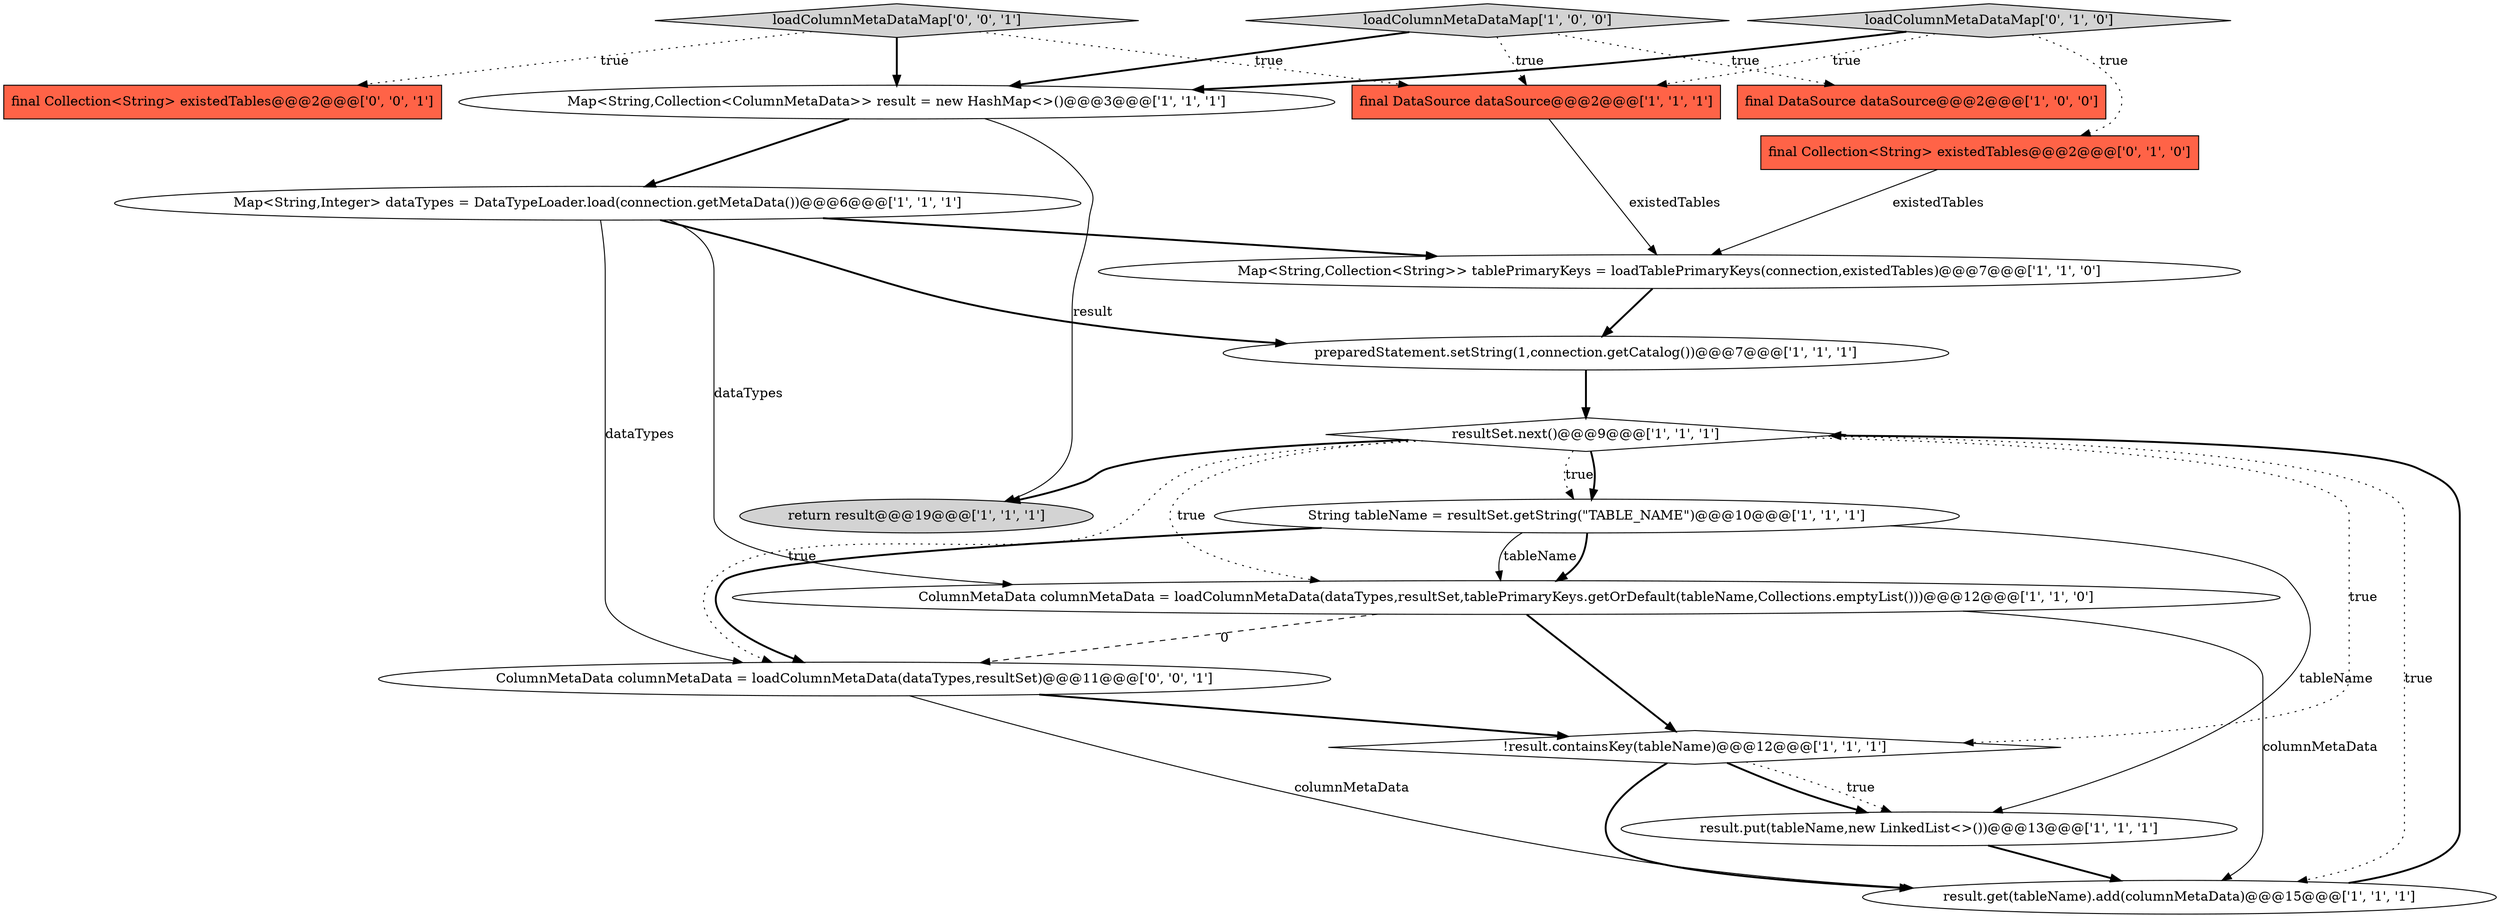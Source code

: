 digraph {
8 [style = filled, label = "Map<String,Collection<String>> tablePrimaryKeys = loadTablePrimaryKeys(connection,existedTables)@@@7@@@['1', '1', '0']", fillcolor = white, shape = ellipse image = "AAA0AAABBB1BBB"];
16 [style = filled, label = "loadColumnMetaDataMap['0', '0', '1']", fillcolor = lightgray, shape = diamond image = "AAA0AAABBB3BBB"];
0 [style = filled, label = "final DataSource dataSource@@@2@@@['1', '0', '0']", fillcolor = tomato, shape = box image = "AAA0AAABBB1BBB"];
5 [style = filled, label = "resultSet.next()@@@9@@@['1', '1', '1']", fillcolor = white, shape = diamond image = "AAA0AAABBB1BBB"];
14 [style = filled, label = "loadColumnMetaDataMap['0', '1', '0']", fillcolor = lightgray, shape = diamond image = "AAA0AAABBB2BBB"];
9 [style = filled, label = "!result.containsKey(tableName)@@@12@@@['1', '1', '1']", fillcolor = white, shape = diamond image = "AAA0AAABBB1BBB"];
3 [style = filled, label = "String tableName = resultSet.getString(\"TABLE_NAME\")@@@10@@@['1', '1', '1']", fillcolor = white, shape = ellipse image = "AAA0AAABBB1BBB"];
10 [style = filled, label = "preparedStatement.setString(1,connection.getCatalog())@@@7@@@['1', '1', '1']", fillcolor = white, shape = ellipse image = "AAA0AAABBB1BBB"];
7 [style = filled, label = "ColumnMetaData columnMetaData = loadColumnMetaData(dataTypes,resultSet,tablePrimaryKeys.getOrDefault(tableName,Collections.emptyList()))@@@12@@@['1', '1', '0']", fillcolor = white, shape = ellipse image = "AAA0AAABBB1BBB"];
15 [style = filled, label = "final Collection<String> existedTables@@@2@@@['0', '1', '0']", fillcolor = tomato, shape = box image = "AAA0AAABBB2BBB"];
12 [style = filled, label = "result.put(tableName,new LinkedList<>())@@@13@@@['1', '1', '1']", fillcolor = white, shape = ellipse image = "AAA0AAABBB1BBB"];
17 [style = filled, label = "final Collection<String> existedTables@@@2@@@['0', '0', '1']", fillcolor = tomato, shape = box image = "AAA0AAABBB3BBB"];
2 [style = filled, label = "final DataSource dataSource@@@2@@@['1', '1', '1']", fillcolor = tomato, shape = box image = "AAA0AAABBB1BBB"];
1 [style = filled, label = "loadColumnMetaDataMap['1', '0', '0']", fillcolor = lightgray, shape = diamond image = "AAA0AAABBB1BBB"];
4 [style = filled, label = "result.get(tableName).add(columnMetaData)@@@15@@@['1', '1', '1']", fillcolor = white, shape = ellipse image = "AAA0AAABBB1BBB"];
13 [style = filled, label = "Map<String,Integer> dataTypes = DataTypeLoader.load(connection.getMetaData())@@@6@@@['1', '1', '1']", fillcolor = white, shape = ellipse image = "AAA0AAABBB1BBB"];
11 [style = filled, label = "return result@@@19@@@['1', '1', '1']", fillcolor = lightgray, shape = ellipse image = "AAA0AAABBB1BBB"];
6 [style = filled, label = "Map<String,Collection<ColumnMetaData>> result = new HashMap<>()@@@3@@@['1', '1', '1']", fillcolor = white, shape = ellipse image = "AAA0AAABBB1BBB"];
18 [style = filled, label = "ColumnMetaData columnMetaData = loadColumnMetaData(dataTypes,resultSet)@@@11@@@['0', '0', '1']", fillcolor = white, shape = ellipse image = "AAA0AAABBB3BBB"];
7->18 [style = dashed, label="0"];
5->18 [style = dotted, label="true"];
9->4 [style = bold, label=""];
16->2 [style = dotted, label="true"];
15->8 [style = solid, label="existedTables"];
3->7 [style = solid, label="tableName"];
1->0 [style = dotted, label="true"];
5->9 [style = dotted, label="true"];
7->9 [style = bold, label=""];
3->12 [style = solid, label="tableName"];
5->3 [style = dotted, label="true"];
12->4 [style = bold, label=""];
4->5 [style = bold, label=""];
5->4 [style = dotted, label="true"];
6->13 [style = bold, label=""];
5->7 [style = dotted, label="true"];
3->18 [style = bold, label=""];
3->7 [style = bold, label=""];
6->11 [style = solid, label="result"];
1->6 [style = bold, label=""];
18->9 [style = bold, label=""];
14->15 [style = dotted, label="true"];
5->11 [style = bold, label=""];
7->4 [style = solid, label="columnMetaData"];
16->6 [style = bold, label=""];
14->6 [style = bold, label=""];
2->8 [style = solid, label="existedTables"];
14->2 [style = dotted, label="true"];
1->2 [style = dotted, label="true"];
5->3 [style = bold, label=""];
18->4 [style = solid, label="columnMetaData"];
13->7 [style = solid, label="dataTypes"];
13->8 [style = bold, label=""];
9->12 [style = dotted, label="true"];
13->10 [style = bold, label=""];
16->17 [style = dotted, label="true"];
8->10 [style = bold, label=""];
10->5 [style = bold, label=""];
9->12 [style = bold, label=""];
13->18 [style = solid, label="dataTypes"];
}
